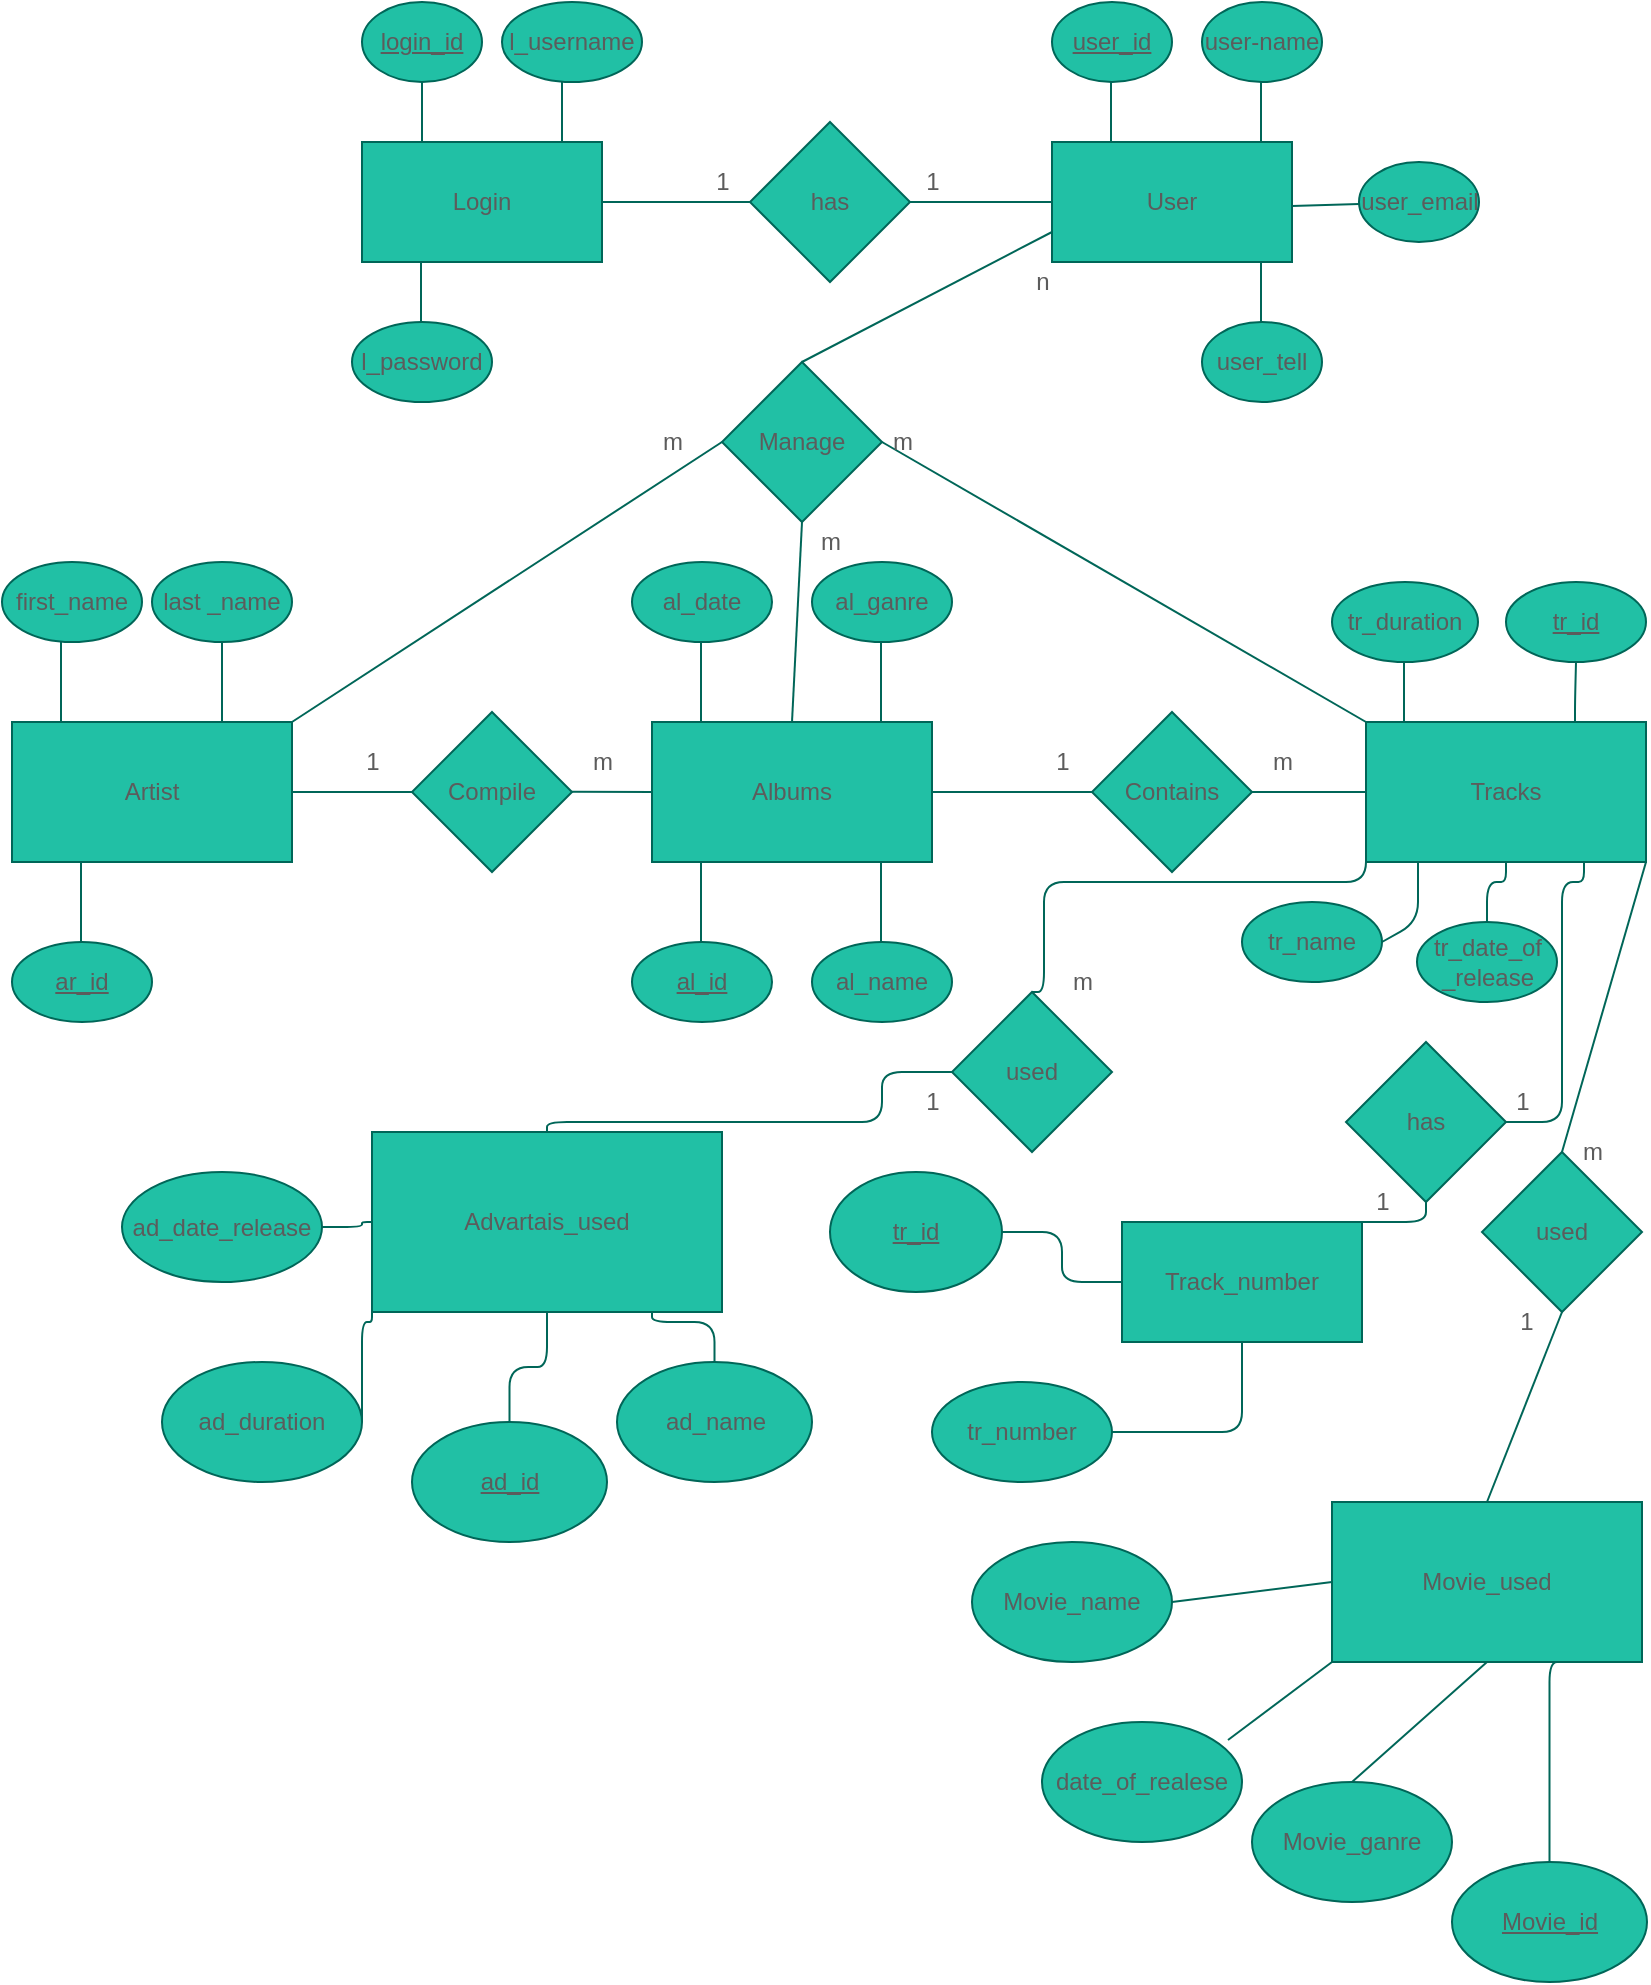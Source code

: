 <mxfile version="14.8.1" type="github">
  <diagram id="T8AiIGiLoeS_pBccrSCJ" name="Page-1">
    <mxGraphModel dx="1028" dy="586" grid="1" gridSize="10" guides="1" tooltips="1" connect="1" arrows="1" fold="1" page="1" pageScale="1" pageWidth="827" pageHeight="1169" math="0" shadow="0">
      <root>
        <mxCell id="0" />
        <mxCell id="1" parent="0" />
        <mxCell id="kyES9LxYlZeH5sA6S6n9-1" value="Tracks" style="rounded=0;whiteSpace=wrap;html=1;fillColor=#21C0A5;strokeColor=#006658;fontColor=#5C5C5C;" vertex="1" parent="1">
          <mxGeometry x="682" y="370" width="140" height="70" as="geometry" />
        </mxCell>
        <mxCell id="kyES9LxYlZeH5sA6S6n9-2" value="Albums" style="rounded=0;whiteSpace=wrap;html=1;fillColor=#21C0A5;strokeColor=#006658;fontColor=#5C5C5C;" vertex="1" parent="1">
          <mxGeometry x="325" y="370" width="140" height="70" as="geometry" />
        </mxCell>
        <mxCell id="kyES9LxYlZeH5sA6S6n9-3" value="Artist" style="rounded=0;whiteSpace=wrap;html=1;fillColor=#21C0A5;strokeColor=#006658;fontColor=#5C5C5C;" vertex="1" parent="1">
          <mxGeometry x="5" y="370" width="140" height="70" as="geometry" />
        </mxCell>
        <mxCell id="kyES9LxYlZeH5sA6S6n9-4" value="Contains" style="rhombus;whiteSpace=wrap;html=1;rounded=0;fillColor=#21C0A5;strokeColor=#006658;fontColor=#5C5C5C;" vertex="1" parent="1">
          <mxGeometry x="545" y="365" width="80" height="80" as="geometry" />
        </mxCell>
        <mxCell id="kyES9LxYlZeH5sA6S6n9-8" value="Compile" style="rhombus;whiteSpace=wrap;html=1;rounded=0;fillColor=#21C0A5;strokeColor=#006658;fontColor=#5C5C5C;" vertex="1" parent="1">
          <mxGeometry x="205" y="365" width="80" height="80" as="geometry" />
        </mxCell>
        <mxCell id="kyES9LxYlZeH5sA6S6n9-11" value="&lt;u&gt;ar_id&lt;/u&gt;" style="ellipse;whiteSpace=wrap;html=1;fillColor=#21C0A5;strokeColor=#006658;fontColor=#5C5C5C;" vertex="1" parent="1">
          <mxGeometry x="5" y="480" width="70" height="40" as="geometry" />
        </mxCell>
        <mxCell id="kyES9LxYlZeH5sA6S6n9-12" value="first_name" style="ellipse;whiteSpace=wrap;html=1;fillColor=#21C0A5;strokeColor=#006658;fontColor=#5C5C5C;" vertex="1" parent="1">
          <mxGeometry y="290" width="70" height="40" as="geometry" />
        </mxCell>
        <mxCell id="kyES9LxYlZeH5sA6S6n9-13" value="last _name" style="ellipse;whiteSpace=wrap;html=1;fillColor=#21C0A5;strokeColor=#006658;fontColor=#5C5C5C;" vertex="1" parent="1">
          <mxGeometry x="75" y="290" width="70" height="40" as="geometry" />
        </mxCell>
        <mxCell id="kyES9LxYlZeH5sA6S6n9-17" value="&lt;u&gt;al_id&lt;span style=&quot;color: rgba(0 , 0 , 0 , 0) ; font-family: monospace ; font-size: 0px&quot;&gt;%3CmxGraphModel%3E%3Croot%3E%3CmxCell%20id%3D%220%22%2F%3E%3CmxCell%20id%3D%221%22%20parent%3D%220%22%2F%3E%3CmxCell%20id%3D%222%22%20value%3D%22ar_id%22%20style%3D%22ellipse%3BwhiteSpace%3Dwrap%3Bhtml%3D1%3B%22%20vertex%3D%221%22%20parent%3D%221%22%3E%3CmxGeometry%20x%3D%2210%22%20y%3D%22210%22%20width%3D%2270%22%20height%3D%2240%22%20as%3D%22geometry%22%2F%3E%3C%2FmxCell%3E%3C%2Froot%3E%3C%2FmxGraphModel%3E&lt;/span&gt;&lt;/u&gt;" style="ellipse;whiteSpace=wrap;html=1;fillColor=#21C0A5;strokeColor=#006658;fontColor=#5C5C5C;" vertex="1" parent="1">
          <mxGeometry x="315" y="480" width="70" height="40" as="geometry" />
        </mxCell>
        <mxCell id="kyES9LxYlZeH5sA6S6n9-18" value="al_name" style="ellipse;whiteSpace=wrap;html=1;fillColor=#21C0A5;strokeColor=#006658;fontColor=#5C5C5C;" vertex="1" parent="1">
          <mxGeometry x="405" y="480" width="70" height="40" as="geometry" />
        </mxCell>
        <mxCell id="kyES9LxYlZeH5sA6S6n9-19" value="al_date&lt;span style=&quot;color: rgba(0 , 0 , 0 , 0) ; font-family: monospace ; font-size: 0px&quot;&gt;%3CmxGraphModel%3E%3Croot%3E%3CmxCell%20id%3D%220%22%2F%3E%3CmxCell%20id%3D%221%22%20parent%3D%220%22%2F%3E%3CmxCell%20id%3D%222%22%20value%3D%22ar_id%22%20style%3D%22ellipse%3BwhiteSpace%3Dwrap%3Bhtml%3D1%3B%22%20vertex%3D%221%22%20parent%3D%221%22%3E%3CmxGeometry%20x%3D%2210%22%20y%3D%22210%22%20width%3D%2270%22%20height%3D%2240%22%20as%3D%22geometry%22%2F%3E%3C%2FmxCell%3E%3C%2Froot%3E%3C%2FmxGraphModel%3E&lt;/span&gt;" style="ellipse;whiteSpace=wrap;html=1;fillColor=#21C0A5;strokeColor=#006658;fontColor=#5C5C5C;" vertex="1" parent="1">
          <mxGeometry x="315" y="290" width="70" height="40" as="geometry" />
        </mxCell>
        <mxCell id="kyES9LxYlZeH5sA6S6n9-20" value="al_ganre&lt;span style=&quot;color: rgba(0 , 0 , 0 , 0) ; font-family: monospace ; font-size: 0px&quot;&gt;%3CmxGraphModel%3E%3Croot%3E%3CmxCell%20id%3D%220%22%2F%3E%3CmxCell%20id%3D%221%22%20parent%3D%220%22%2F%3E%3CmxCell%20id%3D%222%22%20value%3D%22ar_id%22%20style%3D%22ellipse%3BwhiteSpace%3Dwrap%3Bhtml%3D1%3B%22%20vertex%3D%221%22%20parent%3D%221%22%3E%3CmxGeometry%20x%3D%2210%22%20y%3D%22210%22%20width%3D%2270%22%20height%3D%2240%22%20as%3D%22geometry%22%2F%3E%3C%2FmxCell%3E%3C%2Froot%3E%3C%2FmxGraphModel%3E&lt;/span&gt;" style="ellipse;whiteSpace=wrap;html=1;fillColor=#21C0A5;strokeColor=#006658;fontColor=#5C5C5C;" vertex="1" parent="1">
          <mxGeometry x="405" y="290" width="70" height="40" as="geometry" />
        </mxCell>
        <mxCell id="kyES9LxYlZeH5sA6S6n9-26" value="&lt;u&gt;tr_id&lt;/u&gt;" style="ellipse;whiteSpace=wrap;html=1;fillColor=#21C0A5;strokeColor=#006658;fontColor=#5C5C5C;" vertex="1" parent="1">
          <mxGeometry x="752" y="300" width="70" height="40" as="geometry" />
        </mxCell>
        <mxCell id="kyES9LxYlZeH5sA6S6n9-182" value="" style="edgeStyle=orthogonalEdgeStyle;curved=0;rounded=1;sketch=0;orthogonalLoop=1;jettySize=auto;html=1;fontColor=#5C5C5C;startArrow=none;startFill=0;endArrow=none;endFill=0;strokeColor=#006658;fillColor=#21C0A5;" edge="1" parent="1" source="kyES9LxYlZeH5sA6S6n9-28" target="kyES9LxYlZeH5sA6S6n9-1">
          <mxGeometry relative="1" as="geometry" />
        </mxCell>
        <mxCell id="kyES9LxYlZeH5sA6S6n9-28" value="tr_date_of&lt;br&gt;_release" style="ellipse;whiteSpace=wrap;html=1;fillColor=#21C0A5;strokeColor=#006658;fontColor=#5C5C5C;" vertex="1" parent="1">
          <mxGeometry x="707.5" y="470" width="70" height="40" as="geometry" />
        </mxCell>
        <mxCell id="kyES9LxYlZeH5sA6S6n9-30" value="tr_name" style="ellipse;whiteSpace=wrap;html=1;fillColor=#21C0A5;strokeColor=#006658;fontColor=#5C5C5C;" vertex="1" parent="1">
          <mxGeometry x="620" y="460" width="70" height="40" as="geometry" />
        </mxCell>
        <mxCell id="kyES9LxYlZeH5sA6S6n9-34" value="tr_duration" style="ellipse;whiteSpace=wrap;html=1;fillColor=#21C0A5;strokeColor=#006658;fontColor=#5C5C5C;" vertex="1" parent="1">
          <mxGeometry x="665" y="300" width="73" height="40" as="geometry" />
        </mxCell>
        <mxCell id="kyES9LxYlZeH5sA6S6n9-38" value="" style="endArrow=none;html=1;exitX=0.75;exitY=0;exitDx=0;exitDy=0;entryX=0.5;entryY=1;entryDx=0;entryDy=0;strokeColor=#006658;fontColor=#5C5C5C;" edge="1" parent="1" source="kyES9LxYlZeH5sA6S6n9-3" target="kyES9LxYlZeH5sA6S6n9-13">
          <mxGeometry width="50" height="50" relative="1" as="geometry">
            <mxPoint x="75" y="370" as="sourcePoint" />
            <mxPoint x="125" y="320" as="targetPoint" />
          </mxGeometry>
        </mxCell>
        <mxCell id="kyES9LxYlZeH5sA6S6n9-39" value="" style="endArrow=none;html=1;exitX=0.75;exitY=0;exitDx=0;exitDy=0;entryX=0.5;entryY=1;entryDx=0;entryDy=0;strokeColor=#006658;fontColor=#5C5C5C;" edge="1" parent="1">
          <mxGeometry width="50" height="50" relative="1" as="geometry">
            <mxPoint x="29.5" y="370" as="sourcePoint" />
            <mxPoint x="29.5" y="330" as="targetPoint" />
            <Array as="points" />
          </mxGeometry>
        </mxCell>
        <mxCell id="kyES9LxYlZeH5sA6S6n9-40" value="" style="endArrow=none;html=1;exitX=0.75;exitY=0;exitDx=0;exitDy=0;entryX=0.5;entryY=1;entryDx=0;entryDy=0;strokeColor=#006658;fontColor=#5C5C5C;" edge="1" parent="1">
          <mxGeometry width="50" height="50" relative="1" as="geometry">
            <mxPoint x="39.5" y="480" as="sourcePoint" />
            <mxPoint x="39.5" y="440" as="targetPoint" />
          </mxGeometry>
        </mxCell>
        <mxCell id="kyES9LxYlZeH5sA6S6n9-41" value="" style="endArrow=none;html=1;exitX=0.75;exitY=0;exitDx=0;exitDy=0;entryX=0.5;entryY=1;entryDx=0;entryDy=0;strokeColor=#006658;fontColor=#5C5C5C;" edge="1" parent="1">
          <mxGeometry width="50" height="50" relative="1" as="geometry">
            <mxPoint x="349.5" y="370" as="sourcePoint" />
            <mxPoint x="349.5" y="330" as="targetPoint" />
          </mxGeometry>
        </mxCell>
        <mxCell id="kyES9LxYlZeH5sA6S6n9-42" value="" style="endArrow=none;html=1;exitX=0.75;exitY=0;exitDx=0;exitDy=0;entryX=0.5;entryY=1;entryDx=0;entryDy=0;strokeColor=#006658;fontColor=#5C5C5C;" edge="1" parent="1">
          <mxGeometry width="50" height="50" relative="1" as="geometry">
            <mxPoint x="439.5" y="480" as="sourcePoint" />
            <mxPoint x="439.5" y="440" as="targetPoint" />
          </mxGeometry>
        </mxCell>
        <mxCell id="kyES9LxYlZeH5sA6S6n9-43" value="" style="endArrow=none;html=1;exitX=0.75;exitY=0;exitDx=0;exitDy=0;entryX=0.5;entryY=1;entryDx=0;entryDy=0;strokeColor=#006658;fontColor=#5C5C5C;" edge="1" parent="1">
          <mxGeometry width="50" height="50" relative="1" as="geometry">
            <mxPoint x="439.5" y="370" as="sourcePoint" />
            <mxPoint x="439.5" y="330" as="targetPoint" />
          </mxGeometry>
        </mxCell>
        <mxCell id="kyES9LxYlZeH5sA6S6n9-44" value="" style="endArrow=none;html=1;exitX=0.75;exitY=0;exitDx=0;exitDy=0;entryX=0.5;entryY=1;entryDx=0;entryDy=0;strokeColor=#006658;fontColor=#5C5C5C;" edge="1" parent="1">
          <mxGeometry width="50" height="50" relative="1" as="geometry">
            <mxPoint x="349.5" y="480" as="sourcePoint" />
            <mxPoint x="349.5" y="440" as="targetPoint" />
            <Array as="points">
              <mxPoint x="349.5" y="460" />
            </Array>
          </mxGeometry>
        </mxCell>
        <mxCell id="kyES9LxYlZeH5sA6S6n9-46" value="" style="endArrow=none;html=1;exitX=1;exitY=0.5;exitDx=0;exitDy=0;entryX=0.5;entryY=1;entryDx=0;entryDy=0;strokeColor=#006658;fontColor=#5C5C5C;" edge="1" parent="1" source="kyES9LxYlZeH5sA6S6n9-30">
          <mxGeometry width="50" height="50" relative="1" as="geometry">
            <mxPoint x="708" y="480" as="sourcePoint" />
            <mxPoint x="708" y="440" as="targetPoint" />
            <Array as="points">
              <mxPoint x="708" y="470" />
            </Array>
          </mxGeometry>
        </mxCell>
        <mxCell id="kyES9LxYlZeH5sA6S6n9-48" value="" style="endArrow=none;html=1;exitX=0.75;exitY=0;exitDx=0;exitDy=0;entryX=0.5;entryY=1;entryDx=0;entryDy=0;strokeColor=#006658;fontColor=#5C5C5C;" edge="1" parent="1" target="kyES9LxYlZeH5sA6S6n9-26">
          <mxGeometry width="50" height="50" relative="1" as="geometry">
            <mxPoint x="786.5" y="370" as="sourcePoint" />
            <mxPoint x="795" y="320" as="targetPoint" />
            <Array as="points">
              <mxPoint x="786.5" y="360" />
            </Array>
          </mxGeometry>
        </mxCell>
        <mxCell id="kyES9LxYlZeH5sA6S6n9-49" value="" style="endArrow=none;html=1;entryX=0.5;entryY=1;entryDx=0;entryDy=0;strokeColor=#006658;fontColor=#5C5C5C;" edge="1" parent="1">
          <mxGeometry width="50" height="50" relative="1" as="geometry">
            <mxPoint x="701" y="370" as="sourcePoint" />
            <mxPoint x="701" y="340" as="targetPoint" />
            <Array as="points">
              <mxPoint x="701" y="370" />
            </Array>
          </mxGeometry>
        </mxCell>
        <mxCell id="kyES9LxYlZeH5sA6S6n9-53" value="Login" style="rounded=0;whiteSpace=wrap;html=1;fillColor=#21C0A5;strokeColor=#006658;fontColor=#5C5C5C;" vertex="1" parent="1">
          <mxGeometry x="180" y="80" width="120" height="60" as="geometry" />
        </mxCell>
        <mxCell id="kyES9LxYlZeH5sA6S6n9-54" value="User" style="rounded=0;whiteSpace=wrap;html=1;fillColor=#21C0A5;strokeColor=#006658;fontColor=#5C5C5C;" vertex="1" parent="1">
          <mxGeometry x="525" y="80" width="120" height="60" as="geometry" />
        </mxCell>
        <mxCell id="kyES9LxYlZeH5sA6S6n9-55" value="&lt;u&gt;login_id&lt;/u&gt;" style="ellipse;whiteSpace=wrap;html=1;fillColor=#21C0A5;strokeColor=#006658;fontColor=#5C5C5C;" vertex="1" parent="1">
          <mxGeometry x="180" y="10" width="60" height="40" as="geometry" />
        </mxCell>
        <mxCell id="kyES9LxYlZeH5sA6S6n9-61" value="" style="endArrow=none;html=1;fontColor=#5C5C5C;strokeColor=#006658;fillColor=#21C0A5;exitX=0.25;exitY=0;exitDx=0;exitDy=0;" edge="1" parent="1" source="kyES9LxYlZeH5sA6S6n9-53">
          <mxGeometry width="50" height="50" relative="1" as="geometry">
            <mxPoint x="210" y="70" as="sourcePoint" />
            <mxPoint x="210" y="50" as="targetPoint" />
          </mxGeometry>
        </mxCell>
        <mxCell id="kyES9LxYlZeH5sA6S6n9-62" value="l_username" style="ellipse;whiteSpace=wrap;html=1;fillColor=#21C0A5;strokeColor=#006658;fontColor=#5C5C5C;" vertex="1" parent="1">
          <mxGeometry x="250" y="10" width="70" height="40" as="geometry" />
        </mxCell>
        <mxCell id="kyES9LxYlZeH5sA6S6n9-63" value="" style="endArrow=none;html=1;fontColor=#5C5C5C;strokeColor=#006658;fillColor=#21C0A5;exitX=0.25;exitY=0;exitDx=0;exitDy=0;" edge="1" parent="1">
          <mxGeometry width="50" height="50" relative="1" as="geometry">
            <mxPoint x="280" y="80" as="sourcePoint" />
            <mxPoint x="280" y="50" as="targetPoint" />
            <Array as="points">
              <mxPoint x="280" y="60" />
            </Array>
          </mxGeometry>
        </mxCell>
        <mxCell id="kyES9LxYlZeH5sA6S6n9-64" value="l_password" style="ellipse;whiteSpace=wrap;html=1;fillColor=#21C0A5;strokeColor=#006658;fontColor=#5C5C5C;" vertex="1" parent="1">
          <mxGeometry x="175" y="170" width="70" height="40" as="geometry" />
        </mxCell>
        <mxCell id="kyES9LxYlZeH5sA6S6n9-65" value="" style="endArrow=none;html=1;fontColor=#5C5C5C;strokeColor=#006658;fillColor=#21C0A5;exitX=0.25;exitY=0;exitDx=0;exitDy=0;" edge="1" parent="1">
          <mxGeometry width="50" height="50" relative="1" as="geometry">
            <mxPoint x="209.5" y="170" as="sourcePoint" />
            <mxPoint x="209.5" y="140" as="targetPoint" />
            <Array as="points">
              <mxPoint x="209.5" y="150" />
            </Array>
          </mxGeometry>
        </mxCell>
        <mxCell id="kyES9LxYlZeH5sA6S6n9-66" value="&lt;u&gt;user_id&lt;/u&gt;" style="ellipse;whiteSpace=wrap;html=1;fillColor=#21C0A5;strokeColor=#006658;fontColor=#5C5C5C;" vertex="1" parent="1">
          <mxGeometry x="525" y="10" width="60" height="40" as="geometry" />
        </mxCell>
        <mxCell id="kyES9LxYlZeH5sA6S6n9-67" value="user-name" style="ellipse;whiteSpace=wrap;html=1;fillColor=#21C0A5;strokeColor=#006658;fontColor=#5C5C5C;" vertex="1" parent="1">
          <mxGeometry x="600" y="10" width="60" height="40" as="geometry" />
        </mxCell>
        <mxCell id="kyES9LxYlZeH5sA6S6n9-68" value="user_tell" style="ellipse;whiteSpace=wrap;html=1;fillColor=#21C0A5;strokeColor=#006658;fontColor=#5C5C5C;" vertex="1" parent="1">
          <mxGeometry x="600" y="170" width="60" height="40" as="geometry" />
        </mxCell>
        <mxCell id="kyES9LxYlZeH5sA6S6n9-69" value="user_email" style="ellipse;whiteSpace=wrap;html=1;fillColor=#21C0A5;strokeColor=#006658;fontColor=#5C5C5C;" vertex="1" parent="1">
          <mxGeometry x="678.5" y="90" width="60" height="40" as="geometry" />
        </mxCell>
        <mxCell id="kyES9LxYlZeH5sA6S6n9-70" value="" style="endArrow=none;html=1;fontColor=#5C5C5C;strokeColor=#006658;fillColor=#21C0A5;exitX=0.25;exitY=0;exitDx=0;exitDy=0;" edge="1" parent="1">
          <mxGeometry width="50" height="50" relative="1" as="geometry">
            <mxPoint x="554.5" y="80" as="sourcePoint" />
            <mxPoint x="554.5" y="50" as="targetPoint" />
            <Array as="points">
              <mxPoint x="554.5" y="60" />
            </Array>
          </mxGeometry>
        </mxCell>
        <mxCell id="kyES9LxYlZeH5sA6S6n9-71" value="" style="endArrow=none;html=1;fontColor=#5C5C5C;strokeColor=#006658;fillColor=#21C0A5;exitX=0.25;exitY=0;exitDx=0;exitDy=0;" edge="1" parent="1">
          <mxGeometry width="50" height="50" relative="1" as="geometry">
            <mxPoint x="629.5" y="80" as="sourcePoint" />
            <mxPoint x="629.5" y="50" as="targetPoint" />
            <Array as="points">
              <mxPoint x="629.5" y="60" />
            </Array>
          </mxGeometry>
        </mxCell>
        <mxCell id="kyES9LxYlZeH5sA6S6n9-72" value="" style="endArrow=none;html=1;fontColor=#5C5C5C;strokeColor=#006658;fillColor=#21C0A5;" edge="1" parent="1" target="kyES9LxYlZeH5sA6S6n9-69">
          <mxGeometry width="50" height="50" relative="1" as="geometry">
            <mxPoint x="645" y="112" as="sourcePoint" />
            <mxPoint x="665" y="110" as="targetPoint" />
            <Array as="points" />
          </mxGeometry>
        </mxCell>
        <mxCell id="kyES9LxYlZeH5sA6S6n9-74" value="" style="endArrow=none;html=1;fontColor=#5C5C5C;strokeColor=#006658;fillColor=#21C0A5;exitX=0.25;exitY=0;exitDx=0;exitDy=0;" edge="1" parent="1">
          <mxGeometry width="50" height="50" relative="1" as="geometry">
            <mxPoint x="629.5" y="170" as="sourcePoint" />
            <mxPoint x="629.5" y="140" as="targetPoint" />
            <Array as="points">
              <mxPoint x="629.5" y="150" />
            </Array>
          </mxGeometry>
        </mxCell>
        <mxCell id="kyES9LxYlZeH5sA6S6n9-75" value="has" style="rhombus;whiteSpace=wrap;html=1;rounded=0;sketch=0;fontColor=#5C5C5C;strokeColor=#006658;fillColor=#21C0A5;" vertex="1" parent="1">
          <mxGeometry x="374" y="70" width="80" height="80" as="geometry" />
        </mxCell>
        <mxCell id="kyES9LxYlZeH5sA6S6n9-78" value="Manage" style="rhombus;whiteSpace=wrap;html=1;rounded=0;sketch=0;fontColor=#5C5C5C;strokeColor=#006658;fillColor=#21C0A5;" vertex="1" parent="1">
          <mxGeometry x="360" y="190" width="80" height="80" as="geometry" />
        </mxCell>
        <mxCell id="kyES9LxYlZeH5sA6S6n9-79" value="" style="endArrow=none;html=1;fontColor=#5C5C5C;strokeColor=#006658;fillColor=#21C0A5;entryX=0;entryY=0.75;entryDx=0;entryDy=0;exitX=0.5;exitY=0;exitDx=0;exitDy=0;" edge="1" parent="1" source="kyES9LxYlZeH5sA6S6n9-78" target="kyES9LxYlZeH5sA6S6n9-54">
          <mxGeometry width="50" height="50" relative="1" as="geometry">
            <mxPoint x="415" y="190" as="sourcePoint" />
            <mxPoint x="520" y="120" as="targetPoint" />
            <Array as="points" />
          </mxGeometry>
        </mxCell>
        <mxCell id="kyES9LxYlZeH5sA6S6n9-80" value="" style="endArrow=none;html=1;fontColor=#5C5C5C;strokeColor=#006658;fillColor=#21C0A5;exitX=1;exitY=0;exitDx=0;exitDy=0;entryX=0;entryY=0.5;entryDx=0;entryDy=0;" edge="1" parent="1" source="kyES9LxYlZeH5sA6S6n9-3" target="kyES9LxYlZeH5sA6S6n9-78">
          <mxGeometry width="50" height="50" relative="1" as="geometry">
            <mxPoint x="324" y="280" as="sourcePoint" />
            <mxPoint x="374" y="230" as="targetPoint" />
          </mxGeometry>
        </mxCell>
        <mxCell id="kyES9LxYlZeH5sA6S6n9-83" value="" style="endArrow=none;html=1;fontColor=#5C5C5C;strokeColor=#006658;fillColor=#21C0A5;entryX=0;entryY=0;entryDx=0;entryDy=0;exitX=1;exitY=0.5;exitDx=0;exitDy=0;" edge="1" parent="1" source="kyES9LxYlZeH5sA6S6n9-78" target="kyES9LxYlZeH5sA6S6n9-1">
          <mxGeometry width="50" height="50" relative="1" as="geometry">
            <mxPoint x="454" y="230" as="sourcePoint" />
            <mxPoint x="504" y="180" as="targetPoint" />
          </mxGeometry>
        </mxCell>
        <mxCell id="kyES9LxYlZeH5sA6S6n9-84" value="" style="endArrow=none;html=1;fontColor=#5C5C5C;strokeColor=#006658;fillColor=#21C0A5;exitX=0.5;exitY=0;exitDx=0;exitDy=0;entryX=0.5;entryY=1;entryDx=0;entryDy=0;" edge="1" parent="1" source="kyES9LxYlZeH5sA6S6n9-2" target="kyES9LxYlZeH5sA6S6n9-78">
          <mxGeometry width="50" height="50" relative="1" as="geometry">
            <mxPoint x="364" y="320" as="sourcePoint" />
            <mxPoint x="414" y="270" as="targetPoint" />
            <Array as="points" />
          </mxGeometry>
        </mxCell>
        <mxCell id="kyES9LxYlZeH5sA6S6n9-86" value="" style="endArrow=none;html=1;fontColor=#5C5C5C;strokeColor=#006658;fillColor=#21C0A5;entryX=0;entryY=0.5;entryDx=0;entryDy=0;" edge="1" parent="1" target="kyES9LxYlZeH5sA6S6n9-75">
          <mxGeometry width="50" height="50" relative="1" as="geometry">
            <mxPoint x="300" y="110" as="sourcePoint" />
            <mxPoint x="370" y="110" as="targetPoint" />
          </mxGeometry>
        </mxCell>
        <mxCell id="kyES9LxYlZeH5sA6S6n9-87" value="" style="endArrow=none;html=1;fontColor=#5C5C5C;strokeColor=#006658;fillColor=#21C0A5;entryX=0;entryY=0.5;entryDx=0;entryDy=0;" edge="1" parent="1" target="kyES9LxYlZeH5sA6S6n9-54">
          <mxGeometry width="50" height="50" relative="1" as="geometry">
            <mxPoint x="454" y="110" as="sourcePoint" />
            <mxPoint x="504" y="60" as="targetPoint" />
          </mxGeometry>
        </mxCell>
        <mxCell id="kyES9LxYlZeH5sA6S6n9-90" value="1" style="text;html=1;align=center;verticalAlign=middle;resizable=0;points=[];autosize=1;strokeColor=none;fontColor=#5C5C5C;" vertex="1" parent="1">
          <mxGeometry x="350" y="90" width="20" height="20" as="geometry" />
        </mxCell>
        <mxCell id="kyES9LxYlZeH5sA6S6n9-92" value="1" style="text;html=1;align=center;verticalAlign=middle;resizable=0;points=[];autosize=1;strokeColor=none;fontColor=#5C5C5C;" vertex="1" parent="1">
          <mxGeometry x="455" y="90" width="20" height="20" as="geometry" />
        </mxCell>
        <mxCell id="kyES9LxYlZeH5sA6S6n9-93" value="n" style="text;html=1;align=center;verticalAlign=middle;resizable=0;points=[];autosize=1;strokeColor=none;fontColor=#5C5C5C;" vertex="1" parent="1">
          <mxGeometry x="510" y="140" width="20" height="20" as="geometry" />
        </mxCell>
        <mxCell id="kyES9LxYlZeH5sA6S6n9-95" value="m" style="text;html=1;align=center;verticalAlign=middle;resizable=0;points=[];autosize=1;strokeColor=none;fontColor=#5C5C5C;" vertex="1" parent="1">
          <mxGeometry x="625" y="380" width="30" height="20" as="geometry" />
        </mxCell>
        <mxCell id="kyES9LxYlZeH5sA6S6n9-97" value="m" style="text;html=1;align=center;verticalAlign=middle;resizable=0;points=[];autosize=1;strokeColor=none;fontColor=#5C5C5C;" vertex="1" parent="1">
          <mxGeometry x="399" y="270" width="30" height="20" as="geometry" />
        </mxCell>
        <mxCell id="kyES9LxYlZeH5sA6S6n9-99" value="m" style="text;html=1;align=center;verticalAlign=middle;resizable=0;points=[];autosize=1;strokeColor=none;fontColor=#5C5C5C;" vertex="1" parent="1">
          <mxGeometry x="320" y="220" width="30" height="20" as="geometry" />
        </mxCell>
        <mxCell id="kyES9LxYlZeH5sA6S6n9-101" value="m" style="text;html=1;align=center;verticalAlign=middle;resizable=0;points=[];autosize=1;strokeColor=none;fontColor=#5C5C5C;" vertex="1" parent="1">
          <mxGeometry x="285" y="380" width="30" height="20" as="geometry" />
        </mxCell>
        <mxCell id="kyES9LxYlZeH5sA6S6n9-102" value="1" style="text;html=1;align=center;verticalAlign=middle;resizable=0;points=[];autosize=1;strokeColor=none;fontColor=#5C5C5C;" vertex="1" parent="1">
          <mxGeometry x="175" y="380" width="20" height="20" as="geometry" />
        </mxCell>
        <mxCell id="kyES9LxYlZeH5sA6S6n9-103" value="1" style="text;html=1;align=center;verticalAlign=middle;resizable=0;points=[];autosize=1;strokeColor=none;fontColor=#5C5C5C;" vertex="1" parent="1">
          <mxGeometry x="520" y="380" width="20" height="20" as="geometry" />
        </mxCell>
        <mxCell id="kyES9LxYlZeH5sA6S6n9-105" value="" style="endArrow=none;html=1;fontColor=#5C5C5C;strokeColor=#006658;fillColor=#21C0A5;exitX=1;exitY=0.5;exitDx=0;exitDy=0;entryX=0;entryY=0.5;entryDx=0;entryDy=0;" edge="1" parent="1" source="kyES9LxYlZeH5sA6S6n9-3" target="kyES9LxYlZeH5sA6S6n9-8">
          <mxGeometry width="50" height="50" relative="1" as="geometry">
            <mxPoint x="160" y="450" as="sourcePoint" />
            <mxPoint x="210" y="400" as="targetPoint" />
          </mxGeometry>
        </mxCell>
        <mxCell id="kyES9LxYlZeH5sA6S6n9-108" value="" style="endArrow=none;html=1;fontColor=#5C5C5C;strokeColor=#006658;fillColor=#21C0A5;exitX=1;exitY=0.5;exitDx=0;exitDy=0;entryX=0;entryY=0.5;entryDx=0;entryDy=0;" edge="1" parent="1" target="kyES9LxYlZeH5sA6S6n9-2">
          <mxGeometry width="50" height="50" relative="1" as="geometry">
            <mxPoint x="285" y="404.88" as="sourcePoint" />
            <mxPoint x="320" y="405" as="targetPoint" />
          </mxGeometry>
        </mxCell>
        <mxCell id="kyES9LxYlZeH5sA6S6n9-109" value="" style="endArrow=none;html=1;fontColor=#5C5C5C;strokeColor=#006658;fillColor=#21C0A5;exitX=1;exitY=0.5;exitDx=0;exitDy=0;entryX=0;entryY=0.5;entryDx=0;entryDy=0;" edge="1" parent="1" source="kyES9LxYlZeH5sA6S6n9-2" target="kyES9LxYlZeH5sA6S6n9-4">
          <mxGeometry width="50" height="50" relative="1" as="geometry">
            <mxPoint x="500" y="450" as="sourcePoint" />
            <mxPoint x="550" y="400" as="targetPoint" />
          </mxGeometry>
        </mxCell>
        <mxCell id="kyES9LxYlZeH5sA6S6n9-110" value="" style="endArrow=none;html=1;fontColor=#5C5C5C;strokeColor=#006658;fillColor=#21C0A5;entryX=0;entryY=0.5;entryDx=0;entryDy=0;exitX=1;exitY=0.5;exitDx=0;exitDy=0;" edge="1" parent="1" source="kyES9LxYlZeH5sA6S6n9-4" target="kyES9LxYlZeH5sA6S6n9-1">
          <mxGeometry width="50" height="50" relative="1" as="geometry">
            <mxPoint x="615" y="415" as="sourcePoint" />
            <mxPoint x="665" y="365" as="targetPoint" />
          </mxGeometry>
        </mxCell>
        <mxCell id="kyES9LxYlZeH5sA6S6n9-150" value="Movie_used" style="rounded=0;whiteSpace=wrap;html=1;sketch=0;fontColor=#5C5C5C;strokeColor=#006658;fillColor=#21C0A5;" vertex="1" parent="1">
          <mxGeometry x="665" y="760" width="155" height="80" as="geometry" />
        </mxCell>
        <mxCell id="kyES9LxYlZeH5sA6S6n9-151" value="used" style="rhombus;whiteSpace=wrap;html=1;rounded=0;sketch=0;fontColor=#5C5C5C;strokeColor=#006658;fillColor=#21C0A5;" vertex="1" parent="1">
          <mxGeometry x="740" y="585" width="80" height="80" as="geometry" />
        </mxCell>
        <mxCell id="kyES9LxYlZeH5sA6S6n9-152" value="" style="endArrow=none;html=1;fontColor=#5C5C5C;strokeColor=#006658;fillColor=#21C0A5;exitX=0.5;exitY=0;exitDx=0;exitDy=0;entryX=1;entryY=1;entryDx=0;entryDy=0;" edge="1" parent="1" source="kyES9LxYlZeH5sA6S6n9-151" target="kyES9LxYlZeH5sA6S6n9-1">
          <mxGeometry width="50" height="50" relative="1" as="geometry">
            <mxPoint x="702" y="490" as="sourcePoint" />
            <mxPoint x="752" y="440" as="targetPoint" />
          </mxGeometry>
        </mxCell>
        <mxCell id="kyES9LxYlZeH5sA6S6n9-153" value="" style="endArrow=none;html=1;fontColor=#5C5C5C;strokeColor=#006658;fillColor=#21C0A5;exitX=0.5;exitY=0;exitDx=0;exitDy=0;entryX=0.5;entryY=1;entryDx=0;entryDy=0;" edge="1" parent="1" source="kyES9LxYlZeH5sA6S6n9-150" target="kyES9LxYlZeH5sA6S6n9-151">
          <mxGeometry width="50" height="50" relative="1" as="geometry">
            <mxPoint x="693.5" y="660" as="sourcePoint" />
            <mxPoint x="743.5" y="610" as="targetPoint" />
          </mxGeometry>
        </mxCell>
        <mxCell id="kyES9LxYlZeH5sA6S6n9-154" value="1" style="text;html=1;align=center;verticalAlign=middle;resizable=0;points=[];autosize=1;strokeColor=none;fontColor=#5C5C5C;" vertex="1" parent="1">
          <mxGeometry x="752" y="660" width="20" height="20" as="geometry" />
        </mxCell>
        <mxCell id="kyES9LxYlZeH5sA6S6n9-155" value="m" style="text;html=1;align=center;verticalAlign=middle;resizable=0;points=[];autosize=1;strokeColor=none;fontColor=#5C5C5C;" vertex="1" parent="1">
          <mxGeometry x="780" y="575" width="30" height="20" as="geometry" />
        </mxCell>
        <mxCell id="kyES9LxYlZeH5sA6S6n9-157" value="Movie_name" style="ellipse;whiteSpace=wrap;html=1;rounded=0;sketch=0;fontColor=#5C5C5C;strokeColor=#006658;fillColor=#21C0A5;" vertex="1" parent="1">
          <mxGeometry x="485" y="780" width="100" height="60" as="geometry" />
        </mxCell>
        <mxCell id="kyES9LxYlZeH5sA6S6n9-158" value="date_of_realese" style="ellipse;whiteSpace=wrap;html=1;rounded=0;sketch=0;fontColor=#5C5C5C;strokeColor=#006658;fillColor=#21C0A5;" vertex="1" parent="1">
          <mxGeometry x="520" y="870" width="100" height="60" as="geometry" />
        </mxCell>
        <mxCell id="kyES9LxYlZeH5sA6S6n9-159" value="Movie_ganre" style="ellipse;whiteSpace=wrap;html=1;rounded=0;sketch=0;fontColor=#5C5C5C;strokeColor=#006658;fillColor=#21C0A5;" vertex="1" parent="1">
          <mxGeometry x="625" y="900" width="100" height="60" as="geometry" />
        </mxCell>
        <mxCell id="kyES9LxYlZeH5sA6S6n9-160" value="" style="endArrow=none;html=1;fontColor=#5C5C5C;strokeColor=#006658;fillColor=#21C0A5;entryX=0;entryY=0.5;entryDx=0;entryDy=0;exitX=1;exitY=0.5;exitDx=0;exitDy=0;" edge="1" parent="1" source="kyES9LxYlZeH5sA6S6n9-157" target="kyES9LxYlZeH5sA6S6n9-150">
          <mxGeometry width="50" height="50" relative="1" as="geometry">
            <mxPoint x="610" y="690" as="sourcePoint" />
            <mxPoint x="660" y="640" as="targetPoint" />
          </mxGeometry>
        </mxCell>
        <mxCell id="kyES9LxYlZeH5sA6S6n9-161" value="" style="endArrow=none;html=1;fontColor=#5C5C5C;strokeColor=#006658;fillColor=#21C0A5;exitX=0.5;exitY=0;exitDx=0;exitDy=0;entryX=0.5;entryY=1;entryDx=0;entryDy=0;" edge="1" parent="1" source="kyES9LxYlZeH5sA6S6n9-159" target="kyES9LxYlZeH5sA6S6n9-150">
          <mxGeometry width="50" height="50" relative="1" as="geometry">
            <mxPoint x="673.5" y="780" as="sourcePoint" />
            <mxPoint x="723.5" y="730" as="targetPoint" />
          </mxGeometry>
        </mxCell>
        <mxCell id="kyES9LxYlZeH5sA6S6n9-162" value="" style="endArrow=none;html=1;fontColor=#5C5C5C;strokeColor=#006658;fillColor=#21C0A5;entryX=0;entryY=1;entryDx=0;entryDy=0;exitX=0.93;exitY=0.15;exitDx=0;exitDy=0;exitPerimeter=0;" edge="1" parent="1" source="kyES9LxYlZeH5sA6S6n9-158" target="kyES9LxYlZeH5sA6S6n9-150">
          <mxGeometry width="50" height="50" relative="1" as="geometry">
            <mxPoint x="625" y="770" as="sourcePoint" />
            <mxPoint x="675" y="720" as="targetPoint" />
          </mxGeometry>
        </mxCell>
        <mxCell id="kyES9LxYlZeH5sA6S6n9-181" style="edgeStyle=orthogonalEdgeStyle;curved=0;rounded=1;sketch=0;orthogonalLoop=1;jettySize=auto;html=1;entryX=0;entryY=0.75;entryDx=0;entryDy=0;fontColor=#5C5C5C;startArrow=none;startFill=0;endArrow=none;endFill=0;strokeColor=#006658;fillColor=#21C0A5;exitX=0.5;exitY=0;exitDx=0;exitDy=0;" edge="1" parent="1" source="kyES9LxYlZeH5sA6S6n9-190" target="kyES9LxYlZeH5sA6S6n9-1">
          <mxGeometry relative="1" as="geometry">
            <mxPoint x="515" y="511" as="sourcePoint" />
            <Array as="points">
              <mxPoint x="521" y="505" />
              <mxPoint x="521" y="450" />
              <mxPoint x="682" y="450" />
            </Array>
          </mxGeometry>
        </mxCell>
        <mxCell id="kyES9LxYlZeH5sA6S6n9-163" value="Advartais_used" style="rounded=0;whiteSpace=wrap;html=1;sketch=0;fontColor=#5C5C5C;strokeColor=#006658;fillColor=#21C0A5;" vertex="1" parent="1">
          <mxGeometry x="185" y="575" width="175" height="90" as="geometry" />
        </mxCell>
        <mxCell id="kyES9LxYlZeH5sA6S6n9-177" style="edgeStyle=orthogonalEdgeStyle;curved=0;rounded=1;sketch=0;orthogonalLoop=1;jettySize=auto;html=1;entryX=0;entryY=1;entryDx=0;entryDy=0;fontColor=#5C5C5C;startArrow=none;startFill=0;endArrow=none;endFill=0;strokeColor=#006658;fillColor=#21C0A5;" edge="1" parent="1" source="kyES9LxYlZeH5sA6S6n9-164" target="kyES9LxYlZeH5sA6S6n9-163">
          <mxGeometry relative="1" as="geometry">
            <Array as="points">
              <mxPoint x="180" y="670" />
              <mxPoint x="185" y="670" />
            </Array>
          </mxGeometry>
        </mxCell>
        <mxCell id="kyES9LxYlZeH5sA6S6n9-164" value="ad_duration" style="ellipse;whiteSpace=wrap;html=1;rounded=0;sketch=0;fontColor=#5C5C5C;strokeColor=#006658;fillColor=#21C0A5;" vertex="1" parent="1">
          <mxGeometry x="80" y="690" width="100" height="60" as="geometry" />
        </mxCell>
        <mxCell id="kyES9LxYlZeH5sA6S6n9-178" value="" style="edgeStyle=orthogonalEdgeStyle;curved=0;rounded=1;sketch=0;orthogonalLoop=1;jettySize=auto;html=1;fontColor=#5C5C5C;startArrow=none;startFill=0;endArrow=none;endFill=0;strokeColor=#006658;fillColor=#21C0A5;" edge="1" parent="1" source="kyES9LxYlZeH5sA6S6n9-165" target="kyES9LxYlZeH5sA6S6n9-163">
          <mxGeometry relative="1" as="geometry" />
        </mxCell>
        <mxCell id="kyES9LxYlZeH5sA6S6n9-165" value="&lt;u&gt;ad_id&lt;/u&gt;" style="ellipse;whiteSpace=wrap;html=1;rounded=0;sketch=0;fontColor=#5C5C5C;strokeColor=#006658;fillColor=#21C0A5;" vertex="1" parent="1">
          <mxGeometry x="205" y="720" width="97.5" height="60" as="geometry" />
        </mxCell>
        <mxCell id="kyES9LxYlZeH5sA6S6n9-176" value="" style="edgeStyle=orthogonalEdgeStyle;curved=0;rounded=1;sketch=0;orthogonalLoop=1;jettySize=auto;html=1;fontColor=#5C5C5C;startArrow=none;startFill=0;endArrow=none;endFill=0;strokeColor=#006658;fillColor=#21C0A5;" edge="1" parent="1" source="kyES9LxYlZeH5sA6S6n9-166" target="kyES9LxYlZeH5sA6S6n9-163">
          <mxGeometry relative="1" as="geometry" />
        </mxCell>
        <mxCell id="kyES9LxYlZeH5sA6S6n9-166" value="ad_date_release" style="ellipse;whiteSpace=wrap;html=1;rounded=0;sketch=0;fontColor=#5C5C5C;strokeColor=#006658;fillColor=#21C0A5;" vertex="1" parent="1">
          <mxGeometry x="60" y="595" width="100" height="55" as="geometry" />
        </mxCell>
        <mxCell id="kyES9LxYlZeH5sA6S6n9-174" style="edgeStyle=orthogonalEdgeStyle;curved=0;rounded=1;sketch=0;orthogonalLoop=1;jettySize=auto;html=1;exitX=1;exitY=0;exitDx=0;exitDy=0;entryX=0.5;entryY=1;entryDx=0;entryDy=0;fontColor=#5C5C5C;startArrow=none;startFill=0;endArrow=none;endFill=0;strokeColor=#006658;fillColor=#21C0A5;" edge="1" parent="1" source="kyES9LxYlZeH5sA6S6n9-167" target="kyES9LxYlZeH5sA6S6n9-192">
          <mxGeometry relative="1" as="geometry">
            <Array as="points">
              <mxPoint x="712" y="620" />
            </Array>
          </mxGeometry>
        </mxCell>
        <mxCell id="kyES9LxYlZeH5sA6S6n9-167" value="Track_number" style="rounded=0;whiteSpace=wrap;html=1;sketch=0;fontColor=#5C5C5C;strokeColor=#006658;fillColor=#21C0A5;" vertex="1" parent="1">
          <mxGeometry x="560" y="620" width="120" height="60" as="geometry" />
        </mxCell>
        <mxCell id="kyES9LxYlZeH5sA6S6n9-171" style="edgeStyle=orthogonalEdgeStyle;curved=0;rounded=1;sketch=0;orthogonalLoop=1;jettySize=auto;html=1;fontColor=#5C5C5C;startArrow=none;startFill=0;strokeColor=#006658;fillColor=#21C0A5;endArrow=none;endFill=0;" edge="1" parent="1" source="kyES9LxYlZeH5sA6S6n9-168" target="kyES9LxYlZeH5sA6S6n9-167">
          <mxGeometry relative="1" as="geometry" />
        </mxCell>
        <mxCell id="kyES9LxYlZeH5sA6S6n9-168" value="&lt;u&gt;tr_id&lt;/u&gt;" style="ellipse;whiteSpace=wrap;html=1;rounded=0;sketch=0;fontColor=#5C5C5C;strokeColor=#006658;fillColor=#21C0A5;" vertex="1" parent="1">
          <mxGeometry x="414" y="595" width="86" height="60" as="geometry" />
        </mxCell>
        <mxCell id="kyES9LxYlZeH5sA6S6n9-173" style="edgeStyle=orthogonalEdgeStyle;curved=0;rounded=1;sketch=0;orthogonalLoop=1;jettySize=auto;html=1;fontColor=#5C5C5C;startArrow=none;startFill=0;endArrow=none;endFill=0;strokeColor=#006658;fillColor=#21C0A5;" edge="1" parent="1" source="kyES9LxYlZeH5sA6S6n9-169" target="kyES9LxYlZeH5sA6S6n9-167">
          <mxGeometry relative="1" as="geometry" />
        </mxCell>
        <mxCell id="kyES9LxYlZeH5sA6S6n9-169" value="tr_number" style="ellipse;whiteSpace=wrap;html=1;rounded=0;sketch=0;fontColor=#5C5C5C;strokeColor=#006658;fillColor=#21C0A5;" vertex="1" parent="1">
          <mxGeometry x="465" y="700" width="90" height="50" as="geometry" />
        </mxCell>
        <mxCell id="kyES9LxYlZeH5sA6S6n9-180" style="edgeStyle=orthogonalEdgeStyle;curved=0;rounded=1;sketch=0;orthogonalLoop=1;jettySize=auto;html=1;entryX=0.8;entryY=1;entryDx=0;entryDy=0;entryPerimeter=0;fontColor=#5C5C5C;startArrow=none;startFill=0;endArrow=none;endFill=0;strokeColor=#006658;fillColor=#21C0A5;" edge="1" parent="1" source="kyES9LxYlZeH5sA6S6n9-175" target="kyES9LxYlZeH5sA6S6n9-163">
          <mxGeometry relative="1" as="geometry" />
        </mxCell>
        <mxCell id="kyES9LxYlZeH5sA6S6n9-175" value="ad_name" style="ellipse;whiteSpace=wrap;html=1;rounded=0;sketch=0;fontColor=#5C5C5C;strokeColor=#006658;fillColor=#21C0A5;" vertex="1" parent="1">
          <mxGeometry x="307.5" y="690" width="97.5" height="60" as="geometry" />
        </mxCell>
        <mxCell id="kyES9LxYlZeH5sA6S6n9-185" value="" style="edgeStyle=orthogonalEdgeStyle;curved=0;rounded=1;sketch=0;orthogonalLoop=1;jettySize=auto;html=1;fontColor=#5C5C5C;startArrow=none;startFill=0;endArrow=none;endFill=0;strokeColor=#006658;fillColor=#21C0A5;entryX=0.75;entryY=1;entryDx=0;entryDy=0;" edge="1" parent="1" source="kyES9LxYlZeH5sA6S6n9-184" target="kyES9LxYlZeH5sA6S6n9-150">
          <mxGeometry relative="1" as="geometry">
            <Array as="points">
              <mxPoint x="774" y="840" />
            </Array>
          </mxGeometry>
        </mxCell>
        <mxCell id="kyES9LxYlZeH5sA6S6n9-184" value="&lt;u&gt;Movie_id&lt;/u&gt;" style="ellipse;whiteSpace=wrap;html=1;rounded=0;sketch=0;fontColor=#5C5C5C;strokeColor=#006658;fillColor=#21C0A5;" vertex="1" parent="1">
          <mxGeometry x="725" y="940" width="97.5" height="60" as="geometry" />
        </mxCell>
        <mxCell id="kyES9LxYlZeH5sA6S6n9-186" value="1" style="text;html=1;align=center;verticalAlign=middle;resizable=0;points=[];autosize=1;strokeColor=none;fontColor=#5C5C5C;" vertex="1" parent="1">
          <mxGeometry x="680" y="570" width="20" height="20" as="geometry" />
        </mxCell>
        <mxCell id="kyES9LxYlZeH5sA6S6n9-187" value="1" style="text;html=1;align=center;verticalAlign=middle;resizable=0;points=[];autosize=1;strokeColor=none;fontColor=#5C5C5C;" vertex="1" parent="1">
          <mxGeometry x="750" y="550" width="20" height="20" as="geometry" />
        </mxCell>
        <mxCell id="kyES9LxYlZeH5sA6S6n9-188" value="1" style="text;html=1;align=center;verticalAlign=middle;resizable=0;points=[];autosize=1;strokeColor=none;fontColor=#5C5C5C;" vertex="1" parent="1">
          <mxGeometry x="455" y="550" width="20" height="20" as="geometry" />
        </mxCell>
        <mxCell id="kyES9LxYlZeH5sA6S6n9-189" value="m" style="text;html=1;align=center;verticalAlign=middle;resizable=0;points=[];autosize=1;strokeColor=none;fontColor=#5C5C5C;" vertex="1" parent="1">
          <mxGeometry x="525" y="490" width="30" height="20" as="geometry" />
        </mxCell>
        <mxCell id="kyES9LxYlZeH5sA6S6n9-190" value="used" style="rhombus;whiteSpace=wrap;html=1;rounded=0;sketch=0;fontColor=#5C5C5C;strokeColor=#006658;fillColor=#21C0A5;" vertex="1" parent="1">
          <mxGeometry x="475" y="505" width="80" height="80" as="geometry" />
        </mxCell>
        <mxCell id="kyES9LxYlZeH5sA6S6n9-191" value="" style="edgeStyle=orthogonalEdgeStyle;curved=0;rounded=1;sketch=0;orthogonalLoop=1;jettySize=auto;html=1;fontColor=#5C5C5C;startArrow=none;startFill=0;endArrow=none;endFill=0;strokeColor=#006658;fillColor=#21C0A5;entryX=0;entryY=0.5;entryDx=0;entryDy=0;" edge="1" parent="1" source="kyES9LxYlZeH5sA6S6n9-163" target="kyES9LxYlZeH5sA6S6n9-190">
          <mxGeometry relative="1" as="geometry">
            <mxPoint x="272.5" y="575" as="sourcePoint" />
            <mxPoint x="470" y="545" as="targetPoint" />
            <Array as="points">
              <mxPoint x="273" y="570" />
              <mxPoint x="440" y="570" />
              <mxPoint x="440" y="545" />
            </Array>
          </mxGeometry>
        </mxCell>
        <mxCell id="kyES9LxYlZeH5sA6S6n9-193" style="edgeStyle=orthogonalEdgeStyle;curved=0;rounded=1;sketch=0;orthogonalLoop=1;jettySize=auto;html=1;fontColor=#5C5C5C;startArrow=none;startFill=0;endArrow=none;endFill=0;strokeColor=#006658;fillColor=#21C0A5;" edge="1" parent="1" source="kyES9LxYlZeH5sA6S6n9-192" target="kyES9LxYlZeH5sA6S6n9-1">
          <mxGeometry relative="1" as="geometry">
            <Array as="points">
              <mxPoint x="780" y="570" />
              <mxPoint x="780" y="450" />
              <mxPoint x="791" y="450" />
            </Array>
          </mxGeometry>
        </mxCell>
        <mxCell id="kyES9LxYlZeH5sA6S6n9-192" value="has" style="rhombus;whiteSpace=wrap;html=1;rounded=0;sketch=0;fontColor=#5C5C5C;strokeColor=#006658;fillColor=#21C0A5;" vertex="1" parent="1">
          <mxGeometry x="672" y="530" width="80" height="80" as="geometry" />
        </mxCell>
        <mxCell id="kyES9LxYlZeH5sA6S6n9-194" value="1" style="text;html=1;align=center;verticalAlign=middle;resizable=0;points=[];autosize=1;strokeColor=none;fontColor=#5C5C5C;" vertex="1" parent="1">
          <mxGeometry x="680" y="600" width="20" height="20" as="geometry" />
        </mxCell>
        <mxCell id="kyES9LxYlZeH5sA6S6n9-195" value="m" style="text;html=1;align=center;verticalAlign=middle;resizable=0;points=[];autosize=1;strokeColor=none;fontColor=#5C5C5C;" vertex="1" parent="1">
          <mxGeometry x="435" y="220" width="30" height="20" as="geometry" />
        </mxCell>
      </root>
    </mxGraphModel>
  </diagram>
</mxfile>
